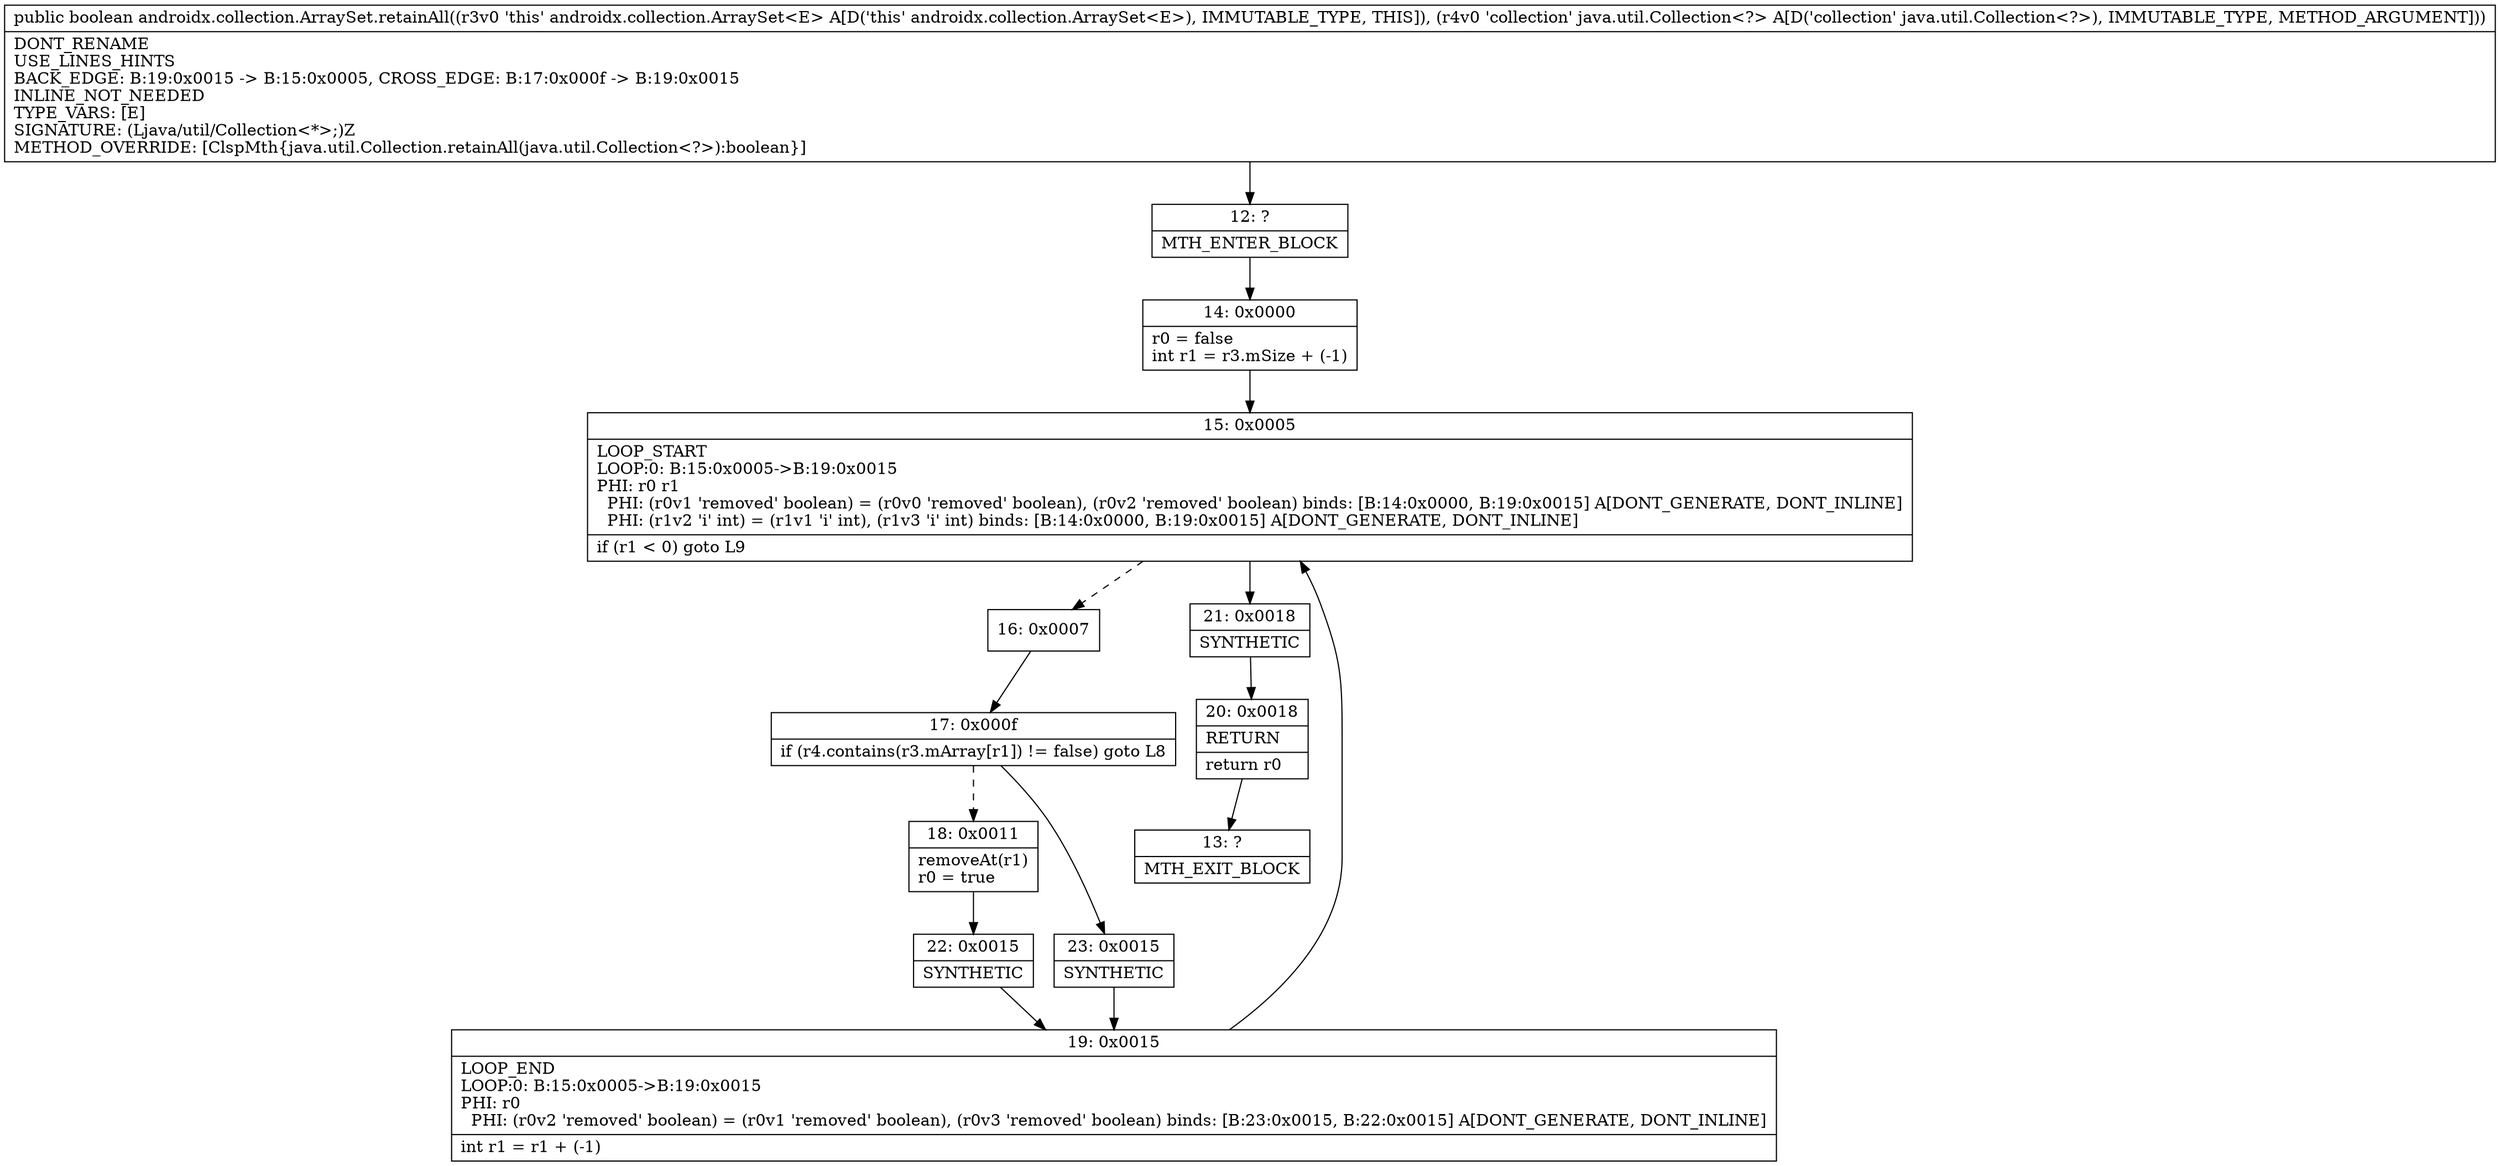 digraph "CFG forandroidx.collection.ArraySet.retainAll(Ljava\/util\/Collection;)Z" {
Node_12 [shape=record,label="{12\:\ ?|MTH_ENTER_BLOCK\l}"];
Node_14 [shape=record,label="{14\:\ 0x0000|r0 = false\lint r1 = r3.mSize + (\-1)\l}"];
Node_15 [shape=record,label="{15\:\ 0x0005|LOOP_START\lLOOP:0: B:15:0x0005\-\>B:19:0x0015\lPHI: r0 r1 \l  PHI: (r0v1 'removed' boolean) = (r0v0 'removed' boolean), (r0v2 'removed' boolean) binds: [B:14:0x0000, B:19:0x0015] A[DONT_GENERATE, DONT_INLINE]\l  PHI: (r1v2 'i' int) = (r1v1 'i' int), (r1v3 'i' int) binds: [B:14:0x0000, B:19:0x0015] A[DONT_GENERATE, DONT_INLINE]\l|if (r1 \< 0) goto L9\l}"];
Node_16 [shape=record,label="{16\:\ 0x0007}"];
Node_17 [shape=record,label="{17\:\ 0x000f|if (r4.contains(r3.mArray[r1]) != false) goto L8\l}"];
Node_18 [shape=record,label="{18\:\ 0x0011|removeAt(r1)\lr0 = true\l}"];
Node_22 [shape=record,label="{22\:\ 0x0015|SYNTHETIC\l}"];
Node_19 [shape=record,label="{19\:\ 0x0015|LOOP_END\lLOOP:0: B:15:0x0005\-\>B:19:0x0015\lPHI: r0 \l  PHI: (r0v2 'removed' boolean) = (r0v1 'removed' boolean), (r0v3 'removed' boolean) binds: [B:23:0x0015, B:22:0x0015] A[DONT_GENERATE, DONT_INLINE]\l|int r1 = r1 + (\-1)\l}"];
Node_23 [shape=record,label="{23\:\ 0x0015|SYNTHETIC\l}"];
Node_21 [shape=record,label="{21\:\ 0x0018|SYNTHETIC\l}"];
Node_20 [shape=record,label="{20\:\ 0x0018|RETURN\l|return r0\l}"];
Node_13 [shape=record,label="{13\:\ ?|MTH_EXIT_BLOCK\l}"];
MethodNode[shape=record,label="{public boolean androidx.collection.ArraySet.retainAll((r3v0 'this' androidx.collection.ArraySet\<E\> A[D('this' androidx.collection.ArraySet\<E\>), IMMUTABLE_TYPE, THIS]), (r4v0 'collection' java.util.Collection\<?\> A[D('collection' java.util.Collection\<?\>), IMMUTABLE_TYPE, METHOD_ARGUMENT]))  | DONT_RENAME\lUSE_LINES_HINTS\lBACK_EDGE: B:19:0x0015 \-\> B:15:0x0005, CROSS_EDGE: B:17:0x000f \-\> B:19:0x0015\lINLINE_NOT_NEEDED\lTYPE_VARS: [E]\lSIGNATURE: (Ljava\/util\/Collection\<*\>;)Z\lMETHOD_OVERRIDE: [ClspMth\{java.util.Collection.retainAll(java.util.Collection\<?\>):boolean\}]\l}"];
MethodNode -> Node_12;Node_12 -> Node_14;
Node_14 -> Node_15;
Node_15 -> Node_16[style=dashed];
Node_15 -> Node_21;
Node_16 -> Node_17;
Node_17 -> Node_18[style=dashed];
Node_17 -> Node_23;
Node_18 -> Node_22;
Node_22 -> Node_19;
Node_19 -> Node_15;
Node_23 -> Node_19;
Node_21 -> Node_20;
Node_20 -> Node_13;
}

